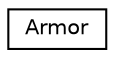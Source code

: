 digraph "Grafische Darstellung der Klassenhierarchie"
{
  edge [fontname="Helvetica",fontsize="10",labelfontname="Helvetica",labelfontsize="10"];
  node [fontname="Helvetica",fontsize="10",shape=record];
  rankdir="LR";
  Node1 [label="Armor",height=0.2,width=0.4,color="black", fillcolor="white", style="filled",URL="$class_armor.html"];
}
